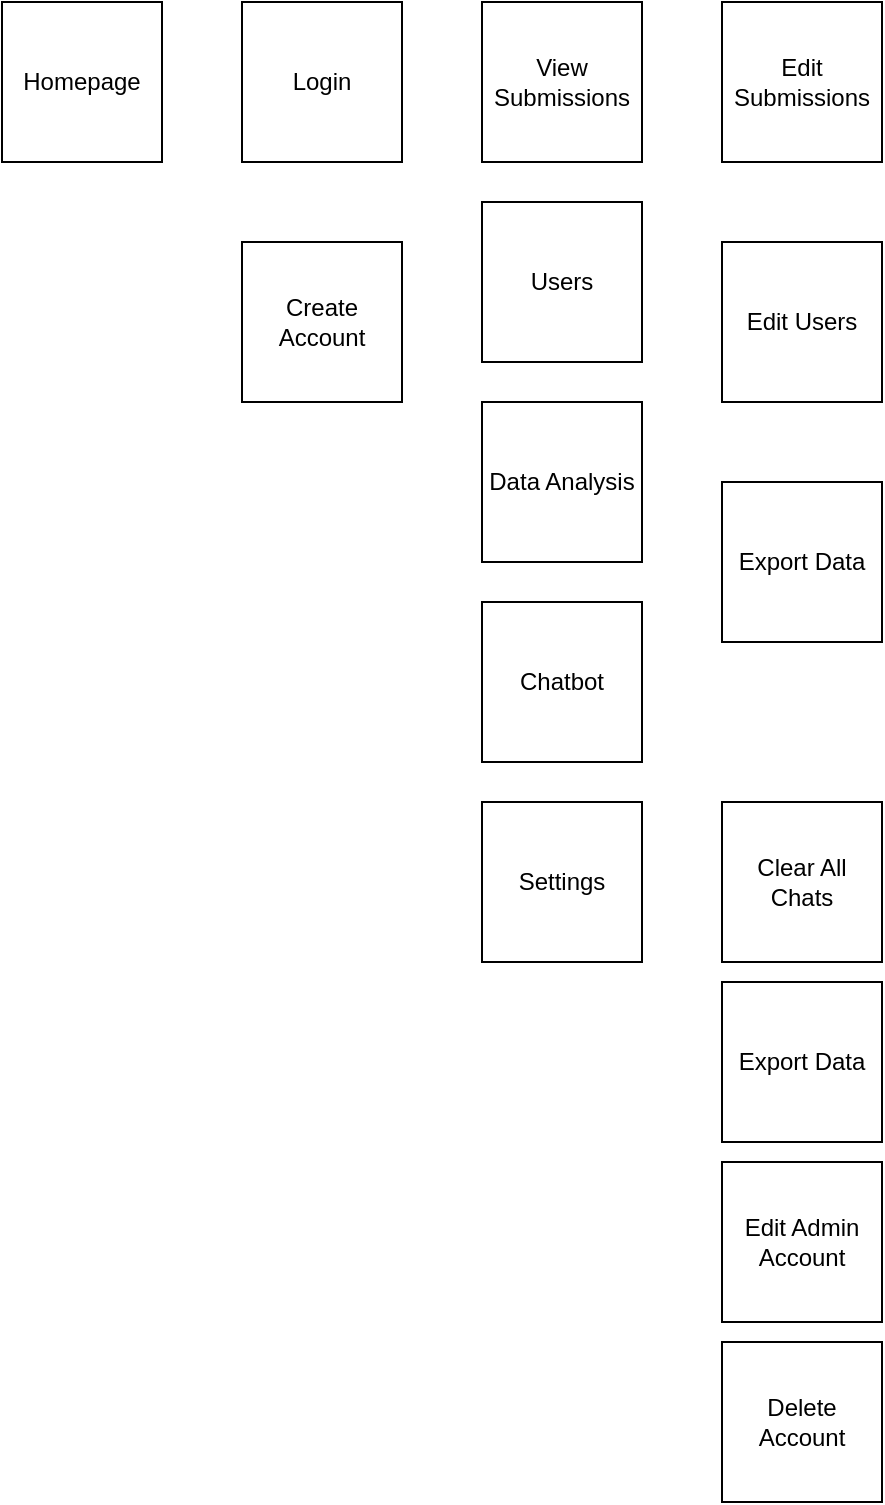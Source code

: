 <mxfile version="22.1.4" type="github">
  <diagram name="Page-1" id="JSRyKgpzZIkBRNkuk8mu">
    <mxGraphModel dx="817" dy="382" grid="1" gridSize="10" guides="1" tooltips="1" connect="1" arrows="1" fold="1" page="1" pageScale="1" pageWidth="850" pageHeight="1100" math="0" shadow="0">
      <root>
        <mxCell id="0" />
        <mxCell id="1" parent="0" />
        <mxCell id="NsdrIAYSsJXgiWYo0wiY-1" value="Homepage" style="whiteSpace=wrap;html=1;aspect=fixed;" vertex="1" parent="1">
          <mxGeometry x="160" y="240" width="80" height="80" as="geometry" />
        </mxCell>
        <mxCell id="NsdrIAYSsJXgiWYo0wiY-2" value="Login" style="whiteSpace=wrap;html=1;aspect=fixed;" vertex="1" parent="1">
          <mxGeometry x="280" y="240" width="80" height="80" as="geometry" />
        </mxCell>
        <mxCell id="NsdrIAYSsJXgiWYo0wiY-3" value="Create Account" style="whiteSpace=wrap;html=1;aspect=fixed;" vertex="1" parent="1">
          <mxGeometry x="280" y="360" width="80" height="80" as="geometry" />
        </mxCell>
        <mxCell id="NsdrIAYSsJXgiWYo0wiY-4" value="View Submissions" style="whiteSpace=wrap;html=1;aspect=fixed;" vertex="1" parent="1">
          <mxGeometry x="400" y="240" width="80" height="80" as="geometry" />
        </mxCell>
        <mxCell id="NsdrIAYSsJXgiWYo0wiY-5" value="Users" style="whiteSpace=wrap;html=1;aspect=fixed;" vertex="1" parent="1">
          <mxGeometry x="400" y="340" width="80" height="80" as="geometry" />
        </mxCell>
        <mxCell id="NsdrIAYSsJXgiWYo0wiY-6" value="Data Analysis" style="whiteSpace=wrap;html=1;aspect=fixed;" vertex="1" parent="1">
          <mxGeometry x="400" y="440" width="80" height="80" as="geometry" />
        </mxCell>
        <mxCell id="NsdrIAYSsJXgiWYo0wiY-7" value="Chatbot" style="whiteSpace=wrap;html=1;aspect=fixed;" vertex="1" parent="1">
          <mxGeometry x="400" y="540" width="80" height="80" as="geometry" />
        </mxCell>
        <mxCell id="NsdrIAYSsJXgiWYo0wiY-8" value="Settings" style="whiteSpace=wrap;html=1;aspect=fixed;" vertex="1" parent="1">
          <mxGeometry x="400" y="640" width="80" height="80" as="geometry" />
        </mxCell>
        <mxCell id="NsdrIAYSsJXgiWYo0wiY-9" value="Edit Submissions" style="whiteSpace=wrap;html=1;aspect=fixed;" vertex="1" parent="1">
          <mxGeometry x="520" y="240" width="80" height="80" as="geometry" />
        </mxCell>
        <mxCell id="NsdrIAYSsJXgiWYo0wiY-10" value="Edit Users" style="whiteSpace=wrap;html=1;aspect=fixed;" vertex="1" parent="1">
          <mxGeometry x="520" y="360" width="80" height="80" as="geometry" />
        </mxCell>
        <mxCell id="NsdrIAYSsJXgiWYo0wiY-11" value="Export Data" style="whiteSpace=wrap;html=1;aspect=fixed;" vertex="1" parent="1">
          <mxGeometry x="520" y="480" width="80" height="80" as="geometry" />
        </mxCell>
        <mxCell id="NsdrIAYSsJXgiWYo0wiY-12" value="Clear All Chats" style="whiteSpace=wrap;html=1;aspect=fixed;" vertex="1" parent="1">
          <mxGeometry x="520" y="640" width="80" height="80" as="geometry" />
        </mxCell>
        <mxCell id="NsdrIAYSsJXgiWYo0wiY-13" value="Export Data" style="whiteSpace=wrap;html=1;aspect=fixed;" vertex="1" parent="1">
          <mxGeometry x="520" y="730" width="80" height="80" as="geometry" />
        </mxCell>
        <mxCell id="NsdrIAYSsJXgiWYo0wiY-15" value="Edit Admin Account" style="whiteSpace=wrap;html=1;aspect=fixed;" vertex="1" parent="1">
          <mxGeometry x="520" y="820" width="80" height="80" as="geometry" />
        </mxCell>
        <mxCell id="NsdrIAYSsJXgiWYo0wiY-16" value="Delete Account" style="whiteSpace=wrap;html=1;aspect=fixed;" vertex="1" parent="1">
          <mxGeometry x="520" y="910" width="80" height="80" as="geometry" />
        </mxCell>
      </root>
    </mxGraphModel>
  </diagram>
</mxfile>
